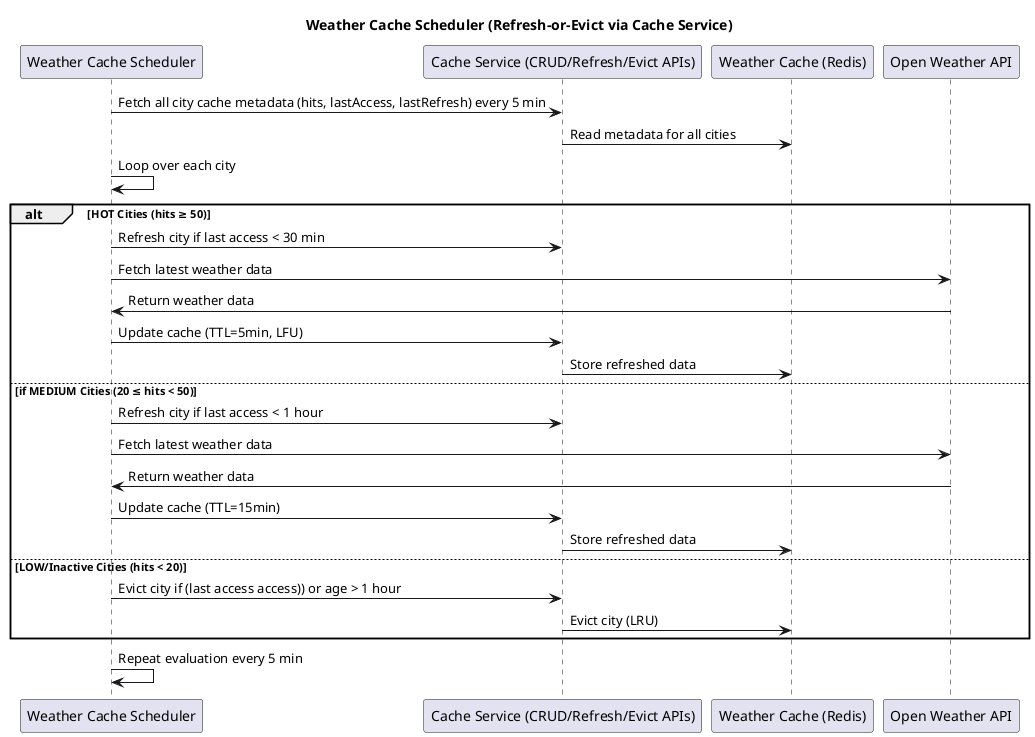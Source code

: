 @startuml
title Weather Cache Scheduler (Refresh-or-Evict via Cache Service)

participant "Weather Cache Scheduler" as scheduler
participant "Cache Service (CRUD/Refresh/Evict APIs)" as service
participant "Weather Cache (Redis)" as cache
participant "Open Weather API" as api

scheduler -> service: Fetch all city cache metadata (hits, lastAccess, lastRefresh) every 5 min
service -> cache: Read metadata for all cities

scheduler -> scheduler: Loop over each city
alt HOT Cities (hits ≥ 50)
    scheduler -> service: Refresh city if last access < 30 min
    scheduler -> api: Fetch latest weather data
    api -> scheduler: Return weather data
    scheduler -> service: Update cache (TTL=5min, LFU)
    service -> cache: Store refreshed data
else if MEDIUM Cities (20 ≤ hits < 50)
    scheduler -> service: Refresh city if last access < 1 hour
    scheduler -> api: Fetch latest weather data
    api -> scheduler: Return weather data
    scheduler -> service: Update cache (TTL=15min)
    service -> cache: Store refreshed data
else LOW/Inactive Cities (hits < 20)
    scheduler -> service: Evict city if (last access access)) or age > 1 hour
    service -> cache: Evict city (LRU)
end

scheduler -> scheduler: Repeat evaluation every 5 min
@enduml

